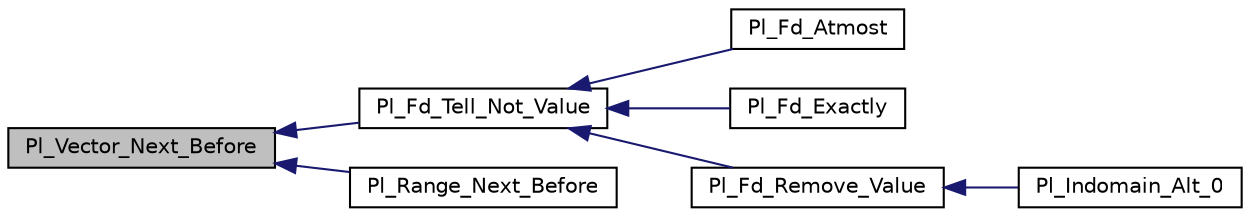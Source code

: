 digraph "Pl_Vector_Next_Before"
{
  edge [fontname="Helvetica",fontsize="10",labelfontname="Helvetica",labelfontsize="10"];
  node [fontname="Helvetica",fontsize="10",shape=record];
  rankdir="LR";
  Node1 [label="Pl_Vector_Next_Before",height=0.2,width=0.4,color="black", fillcolor="grey75", style="filled", fontcolor="black"];
  Node1 -> Node2 [dir="back",color="midnightblue",fontsize="10",style="solid"];
  Node2 [label="Pl_Fd_Tell_Not_Value",height=0.2,width=0.4,color="black", fillcolor="white", style="filled",URL="$fd__inst_8h.html#a5f4ee4544f3e8b887ae1e8fac58d487d"];
  Node2 -> Node3 [dir="back",color="midnightblue",fontsize="10",style="solid"];
  Node3 [label="Pl_Fd_Atmost",height=0.2,width=0.4,color="black", fillcolor="white", style="filled",URL="$fd__symbolic__c_8c.html#ad54d9bb2f1465c52d49741f7f5a19ef1"];
  Node2 -> Node4 [dir="back",color="midnightblue",fontsize="10",style="solid"];
  Node4 [label="Pl_Fd_Exactly",height=0.2,width=0.4,color="black", fillcolor="white", style="filled",URL="$fd__symbolic__c_8c.html#a0f8909bc9eea2a259ff254d8b7028345"];
  Node2 -> Node5 [dir="back",color="midnightblue",fontsize="10",style="solid"];
  Node5 [label="Pl_Fd_Remove_Value",height=0.2,width=0.4,color="black", fillcolor="white", style="filled",URL="$fd__inst_8h.html#a48a34e9eac8f380cd08d6235dc8f025b"];
  Node5 -> Node6 [dir="back",color="midnightblue",fontsize="10",style="solid"];
  Node6 [label="Pl_Indomain_Alt_0",height=0.2,width=0.4,color="black", fillcolor="white", style="filled",URL="$fd__values__c_8c.html#a180ad373ea06757f95f7286c0de75fb0"];
  Node1 -> Node7 [dir="back",color="midnightblue",fontsize="10",style="solid"];
  Node7 [label="Pl_Range_Next_Before",height=0.2,width=0.4,color="black", fillcolor="white", style="filled",URL="$fd__range_8h.html#a194fadf2f6210f55ab3d8231f638571e"];
}
